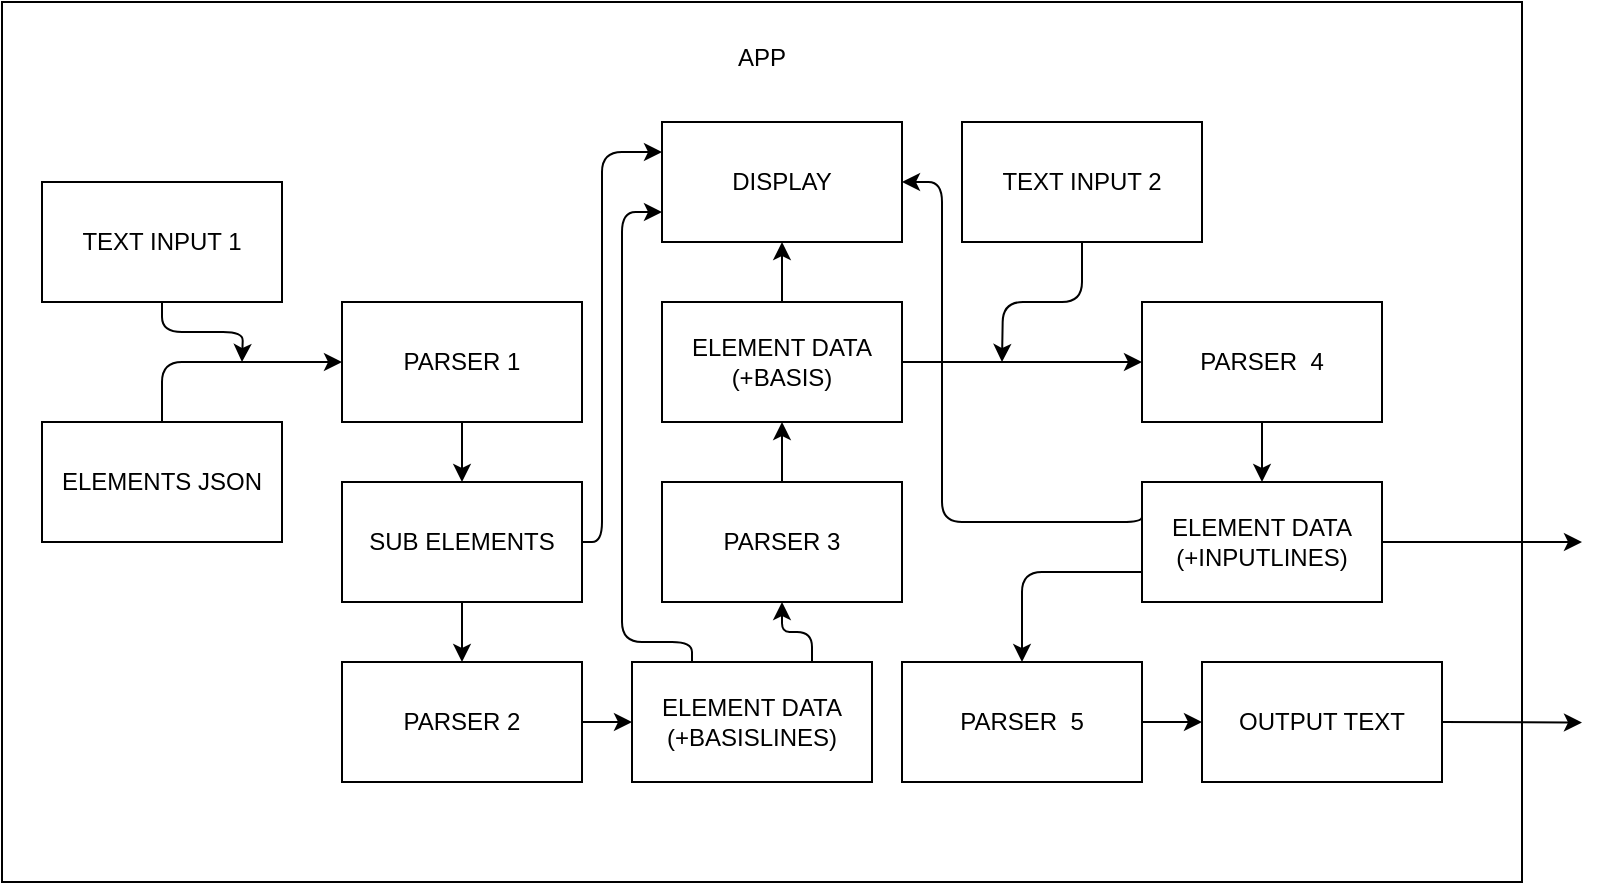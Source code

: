 <mxfile>
    <diagram id="l2B0Zv_HGzMLpA4Fhcjq" name="Page-1">
        <mxGraphModel dx="766" dy="345" grid="1" gridSize="10" guides="1" tooltips="1" connect="1" arrows="1" fold="1" page="1" pageScale="1" pageWidth="850" pageHeight="1100" math="0" shadow="0">
            <root>
                <mxCell id="0"/>
                <mxCell id="1" parent="0"/>
                <mxCell id="14" value="&lt;br&gt;APP" style="whiteSpace=wrap;html=1;verticalAlign=top;" parent="1" vertex="1">
                    <mxGeometry x="50" y="110" width="760" height="440" as="geometry"/>
                </mxCell>
                <mxCell id="16" style="edgeStyle=orthogonalEdgeStyle;html=1;exitX=0.5;exitY=1;exitDx=0;exitDy=0;" parent="1" source="3" edge="1">
                    <mxGeometry relative="1" as="geometry">
                        <mxPoint x="170" y="290" as="targetPoint"/>
                    </mxGeometry>
                </mxCell>
                <mxCell id="3" value="TEXT INPUT 1" style="whiteSpace=wrap;html=1;" parent="1" vertex="1">
                    <mxGeometry x="70" y="200" width="120" height="60" as="geometry"/>
                </mxCell>
                <mxCell id="15" style="edgeStyle=orthogonalEdgeStyle;html=1;exitX=0.5;exitY=0;exitDx=0;exitDy=0;" parent="1" source="4" target="5" edge="1">
                    <mxGeometry relative="1" as="geometry"/>
                </mxCell>
                <mxCell id="4" value="ELEMENTS JSON" style="whiteSpace=wrap;html=1;" parent="1" vertex="1">
                    <mxGeometry x="70" y="320" width="120" height="60" as="geometry"/>
                </mxCell>
                <mxCell id="51" style="edgeStyle=orthogonalEdgeStyle;html=1;exitX=0.5;exitY=1;exitDx=0;exitDy=0;entryX=0.5;entryY=0;entryDx=0;entryDy=0;" parent="1" source="5" target="50" edge="1">
                    <mxGeometry relative="1" as="geometry"/>
                </mxCell>
                <mxCell id="5" value="PARSER 1" style="whiteSpace=wrap;html=1;" parent="1" vertex="1">
                    <mxGeometry x="220" y="260" width="120" height="60" as="geometry"/>
                </mxCell>
                <mxCell id="18" style="edgeStyle=orthogonalEdgeStyle;html=1;exitX=0.5;exitY=0;exitDx=0;exitDy=0;entryX=0.5;entryY=1;entryDx=0;entryDy=0;" parent="1" source="6" target="7" edge="1">
                    <mxGeometry relative="1" as="geometry"/>
                </mxCell>
                <mxCell id="39" style="edgeStyle=orthogonalEdgeStyle;html=1;exitX=1;exitY=0.5;exitDx=0;exitDy=0;entryX=0;entryY=0.5;entryDx=0;entryDy=0;" parent="1" source="6" target="9" edge="1">
                    <mxGeometry relative="1" as="geometry"/>
                </mxCell>
                <mxCell id="6" value="ELEMENT DATA&lt;br&gt;(+BASIS)" style="whiteSpace=wrap;html=1;" parent="1" vertex="1">
                    <mxGeometry x="380" y="260" width="120" height="60" as="geometry"/>
                </mxCell>
                <mxCell id="7" value="DISPLAY" style="whiteSpace=wrap;html=1;" parent="1" vertex="1">
                    <mxGeometry x="380" y="170" width="120" height="60" as="geometry"/>
                </mxCell>
                <mxCell id="21" style="edgeStyle=orthogonalEdgeStyle;html=1;exitX=0.5;exitY=1;exitDx=0;exitDy=0;" parent="1" source="8" edge="1">
                    <mxGeometry relative="1" as="geometry">
                        <mxPoint x="550" y="290" as="targetPoint"/>
                    </mxGeometry>
                </mxCell>
                <mxCell id="8" value="TEXT INPUT 2" style="whiteSpace=wrap;html=1;" parent="1" vertex="1">
                    <mxGeometry x="530" y="170" width="120" height="60" as="geometry"/>
                </mxCell>
                <mxCell id="41" style="edgeStyle=orthogonalEdgeStyle;html=1;exitX=0.5;exitY=1;exitDx=0;exitDy=0;entryX=0.5;entryY=0;entryDx=0;entryDy=0;" parent="1" source="9" target="40" edge="1">
                    <mxGeometry relative="1" as="geometry"/>
                </mxCell>
                <mxCell id="9" value="PARSER&amp;nbsp; 4" style="whiteSpace=wrap;html=1;" parent="1" vertex="1">
                    <mxGeometry x="620" y="260" width="120" height="60" as="geometry"/>
                </mxCell>
                <mxCell id="28" style="edgeStyle=none;html=1;exitX=1;exitY=0.5;exitDx=0;exitDy=0;" parent="1" source="10" edge="1">
                    <mxGeometry relative="1" as="geometry">
                        <mxPoint x="840" y="470.263" as="targetPoint"/>
                    </mxGeometry>
                </mxCell>
                <mxCell id="10" value="OUTPUT TEXT" style="whiteSpace=wrap;html=1;" parent="1" vertex="1">
                    <mxGeometry x="650" y="440" width="120" height="60" as="geometry"/>
                </mxCell>
                <mxCell id="36" style="edgeStyle=orthogonalEdgeStyle;html=1;exitX=0.5;exitY=0;exitDx=0;exitDy=0;entryX=0.5;entryY=1;entryDx=0;entryDy=0;" parent="1" source="29" target="6" edge="1">
                    <mxGeometry relative="1" as="geometry"/>
                </mxCell>
                <mxCell id="29" value="PARSER 3" style="whiteSpace=wrap;html=1;" parent="1" vertex="1">
                    <mxGeometry x="380" y="350" width="120" height="60" as="geometry"/>
                </mxCell>
                <mxCell id="34" style="edgeStyle=orthogonalEdgeStyle;html=1;exitX=0.25;exitY=0;exitDx=0;exitDy=0;entryX=0;entryY=0.75;entryDx=0;entryDy=0;" parent="1" source="30" target="7" edge="1">
                    <mxGeometry relative="1" as="geometry">
                        <Array as="points">
                            <mxPoint x="395" y="430"/>
                            <mxPoint x="360" y="430"/>
                            <mxPoint x="360" y="215"/>
                        </Array>
                    </mxGeometry>
                </mxCell>
                <mxCell id="49" style="edgeStyle=orthogonalEdgeStyle;html=1;exitX=0.75;exitY=0;exitDx=0;exitDy=0;entryX=0.5;entryY=1;entryDx=0;entryDy=0;" parent="1" source="30" target="29" edge="1">
                    <mxGeometry relative="1" as="geometry"/>
                </mxCell>
                <mxCell id="30" value="ELEMENT DATA&lt;br&gt;(+BASISLINES)" style="whiteSpace=wrap;html=1;" parent="1" vertex="1">
                    <mxGeometry x="365" y="440" width="120" height="60" as="geometry"/>
                </mxCell>
                <mxCell id="42" style="edgeStyle=orthogonalEdgeStyle;html=1;exitX=0;exitY=0.25;exitDx=0;exitDy=0;entryX=1;entryY=0.5;entryDx=0;entryDy=0;" parent="1" source="40" target="7" edge="1">
                    <mxGeometry relative="1" as="geometry">
                        <Array as="points">
                            <mxPoint x="620" y="370"/>
                            <mxPoint x="520" y="370"/>
                            <mxPoint x="520" y="200"/>
                        </Array>
                    </mxGeometry>
                </mxCell>
                <mxCell id="44" style="edgeStyle=orthogonalEdgeStyle;html=1;exitX=0;exitY=0.75;exitDx=0;exitDy=0;entryX=0.5;entryY=0;entryDx=0;entryDy=0;" parent="1" source="40" target="43" edge="1">
                    <mxGeometry relative="1" as="geometry"/>
                </mxCell>
                <mxCell id="46" style="edgeStyle=orthogonalEdgeStyle;html=1;exitX=1;exitY=0.5;exitDx=0;exitDy=0;" parent="1" source="40" edge="1">
                    <mxGeometry relative="1" as="geometry">
                        <mxPoint x="840" y="380" as="targetPoint"/>
                    </mxGeometry>
                </mxCell>
                <mxCell id="40" value="ELEMENT DATA&lt;br&gt;(+INPUTLINES)" style="whiteSpace=wrap;html=1;" parent="1" vertex="1">
                    <mxGeometry x="620" y="350" width="120" height="60" as="geometry"/>
                </mxCell>
                <mxCell id="45" style="edgeStyle=orthogonalEdgeStyle;html=1;exitX=1;exitY=0.5;exitDx=0;exitDy=0;entryX=0;entryY=0.5;entryDx=0;entryDy=0;" parent="1" source="43" target="10" edge="1">
                    <mxGeometry relative="1" as="geometry"/>
                </mxCell>
                <mxCell id="43" value="PARSER&amp;nbsp; 5" style="whiteSpace=wrap;html=1;" parent="1" vertex="1">
                    <mxGeometry x="500" y="440" width="120" height="60" as="geometry"/>
                </mxCell>
                <mxCell id="54" style="edgeStyle=orthogonalEdgeStyle;html=1;exitX=0.5;exitY=1;exitDx=0;exitDy=0;entryX=0.5;entryY=0;entryDx=0;entryDy=0;" parent="1" source="50" target="52" edge="1">
                    <mxGeometry relative="1" as="geometry"/>
                </mxCell>
                <mxCell id="58" style="edgeStyle=orthogonalEdgeStyle;html=1;exitX=1;exitY=0.5;exitDx=0;exitDy=0;entryX=0;entryY=0.25;entryDx=0;entryDy=0;" edge="1" parent="1" source="50" target="7">
                    <mxGeometry relative="1" as="geometry">
                        <Array as="points">
                            <mxPoint x="350" y="380"/>
                            <mxPoint x="350" y="185"/>
                        </Array>
                    </mxGeometry>
                </mxCell>
                <mxCell id="50" value="SUB ELEMENTS" style="whiteSpace=wrap;html=1;" parent="1" vertex="1">
                    <mxGeometry x="220" y="350" width="120" height="60" as="geometry"/>
                </mxCell>
                <mxCell id="56" style="edgeStyle=orthogonalEdgeStyle;html=1;exitX=1;exitY=0.5;exitDx=0;exitDy=0;entryX=0;entryY=0.5;entryDx=0;entryDy=0;" parent="1" source="52" target="30" edge="1">
                    <mxGeometry relative="1" as="geometry"/>
                </mxCell>
                <mxCell id="52" value="PARSER 2" style="whiteSpace=wrap;html=1;" parent="1" vertex="1">
                    <mxGeometry x="220" y="440" width="120" height="60" as="geometry"/>
                </mxCell>
            </root>
        </mxGraphModel>
    </diagram>
</mxfile>
